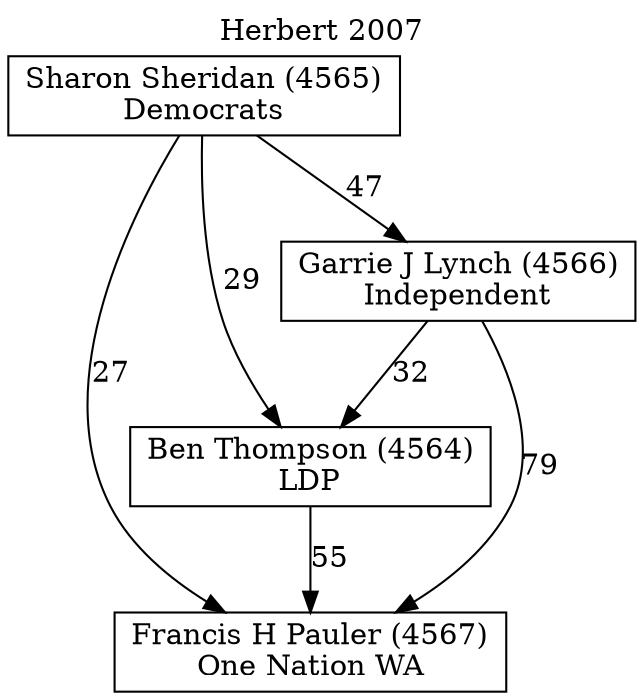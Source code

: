 // House preference flow
digraph "Francis H Pauler (4567)_Herbert_2007" {
	graph [label="Herbert 2007" labelloc=t mclimit=2]
	node [shape=box]
	"Francis H Pauler (4567)" [label="Francis H Pauler (4567)
One Nation WA"]
	"Ben Thompson (4564)" [label="Ben Thompson (4564)
LDP"]
	"Garrie J Lynch (4566)" [label="Garrie J Lynch (4566)
Independent"]
	"Sharon Sheridan (4565)" [label="Sharon Sheridan (4565)
Democrats"]
	"Ben Thompson (4564)" -> "Francis H Pauler (4567)" [label=55]
	"Garrie J Lynch (4566)" -> "Ben Thompson (4564)" [label=32]
	"Sharon Sheridan (4565)" -> "Garrie J Lynch (4566)" [label=47]
	"Garrie J Lynch (4566)" -> "Francis H Pauler (4567)" [label=79]
	"Sharon Sheridan (4565)" -> "Francis H Pauler (4567)" [label=27]
	"Sharon Sheridan (4565)" -> "Ben Thompson (4564)" [label=29]
}

